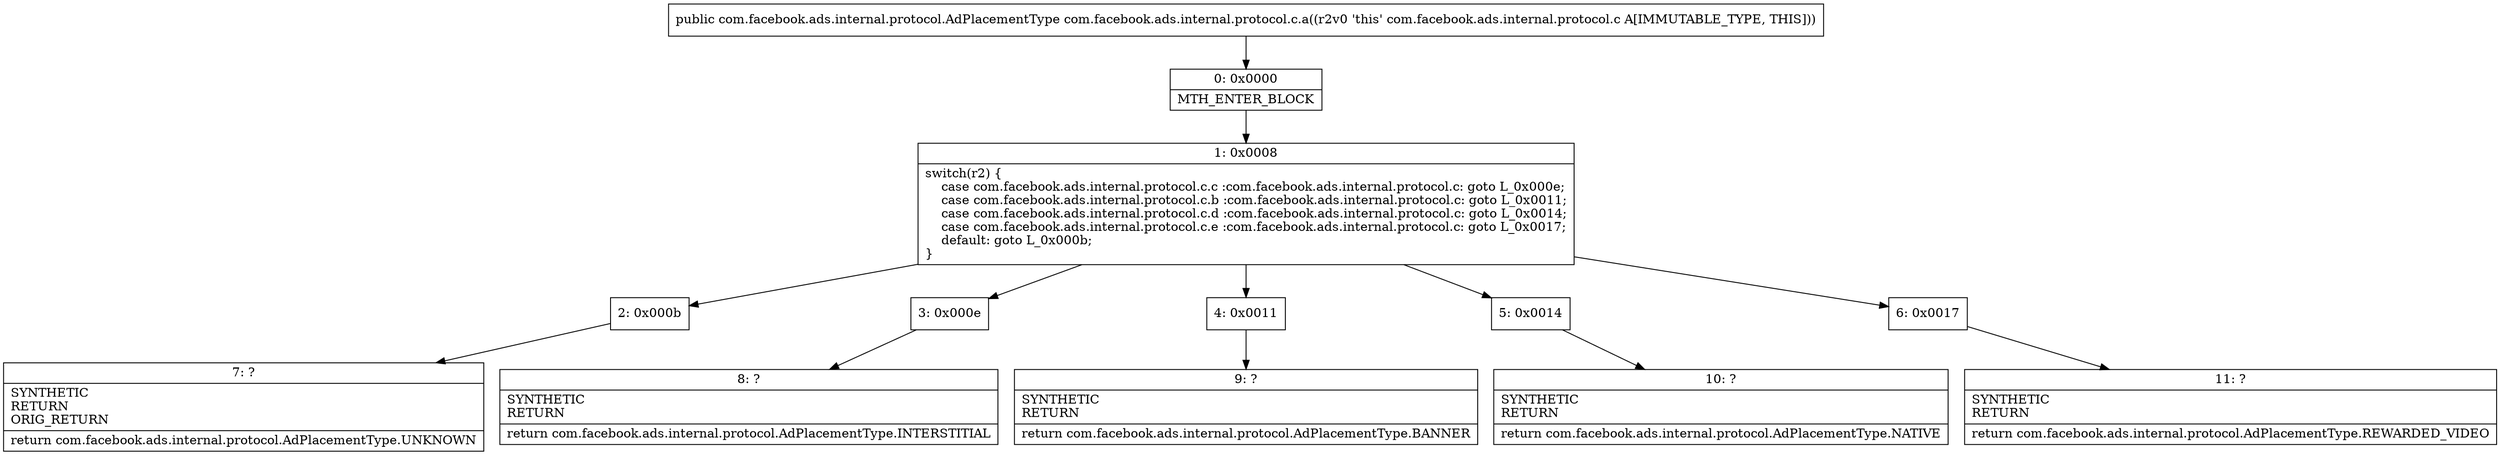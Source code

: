 digraph "CFG forcom.facebook.ads.internal.protocol.c.a()Lcom\/facebook\/ads\/internal\/protocol\/AdPlacementType;" {
Node_0 [shape=record,label="{0\:\ 0x0000|MTH_ENTER_BLOCK\l}"];
Node_1 [shape=record,label="{1\:\ 0x0008|switch(r2) \{\l    case com.facebook.ads.internal.protocol.c.c :com.facebook.ads.internal.protocol.c: goto L_0x000e;\l    case com.facebook.ads.internal.protocol.c.b :com.facebook.ads.internal.protocol.c: goto L_0x0011;\l    case com.facebook.ads.internal.protocol.c.d :com.facebook.ads.internal.protocol.c: goto L_0x0014;\l    case com.facebook.ads.internal.protocol.c.e :com.facebook.ads.internal.protocol.c: goto L_0x0017;\l    default: goto L_0x000b;\l\}\l}"];
Node_2 [shape=record,label="{2\:\ 0x000b}"];
Node_3 [shape=record,label="{3\:\ 0x000e}"];
Node_4 [shape=record,label="{4\:\ 0x0011}"];
Node_5 [shape=record,label="{5\:\ 0x0014}"];
Node_6 [shape=record,label="{6\:\ 0x0017}"];
Node_7 [shape=record,label="{7\:\ ?|SYNTHETIC\lRETURN\lORIG_RETURN\l|return com.facebook.ads.internal.protocol.AdPlacementType.UNKNOWN\l}"];
Node_8 [shape=record,label="{8\:\ ?|SYNTHETIC\lRETURN\l|return com.facebook.ads.internal.protocol.AdPlacementType.INTERSTITIAL\l}"];
Node_9 [shape=record,label="{9\:\ ?|SYNTHETIC\lRETURN\l|return com.facebook.ads.internal.protocol.AdPlacementType.BANNER\l}"];
Node_10 [shape=record,label="{10\:\ ?|SYNTHETIC\lRETURN\l|return com.facebook.ads.internal.protocol.AdPlacementType.NATIVE\l}"];
Node_11 [shape=record,label="{11\:\ ?|SYNTHETIC\lRETURN\l|return com.facebook.ads.internal.protocol.AdPlacementType.REWARDED_VIDEO\l}"];
MethodNode[shape=record,label="{public com.facebook.ads.internal.protocol.AdPlacementType com.facebook.ads.internal.protocol.c.a((r2v0 'this' com.facebook.ads.internal.protocol.c A[IMMUTABLE_TYPE, THIS])) }"];
MethodNode -> Node_0;
Node_0 -> Node_1;
Node_1 -> Node_2;
Node_1 -> Node_3;
Node_1 -> Node_4;
Node_1 -> Node_5;
Node_1 -> Node_6;
Node_2 -> Node_7;
Node_3 -> Node_8;
Node_4 -> Node_9;
Node_5 -> Node_10;
Node_6 -> Node_11;
}

